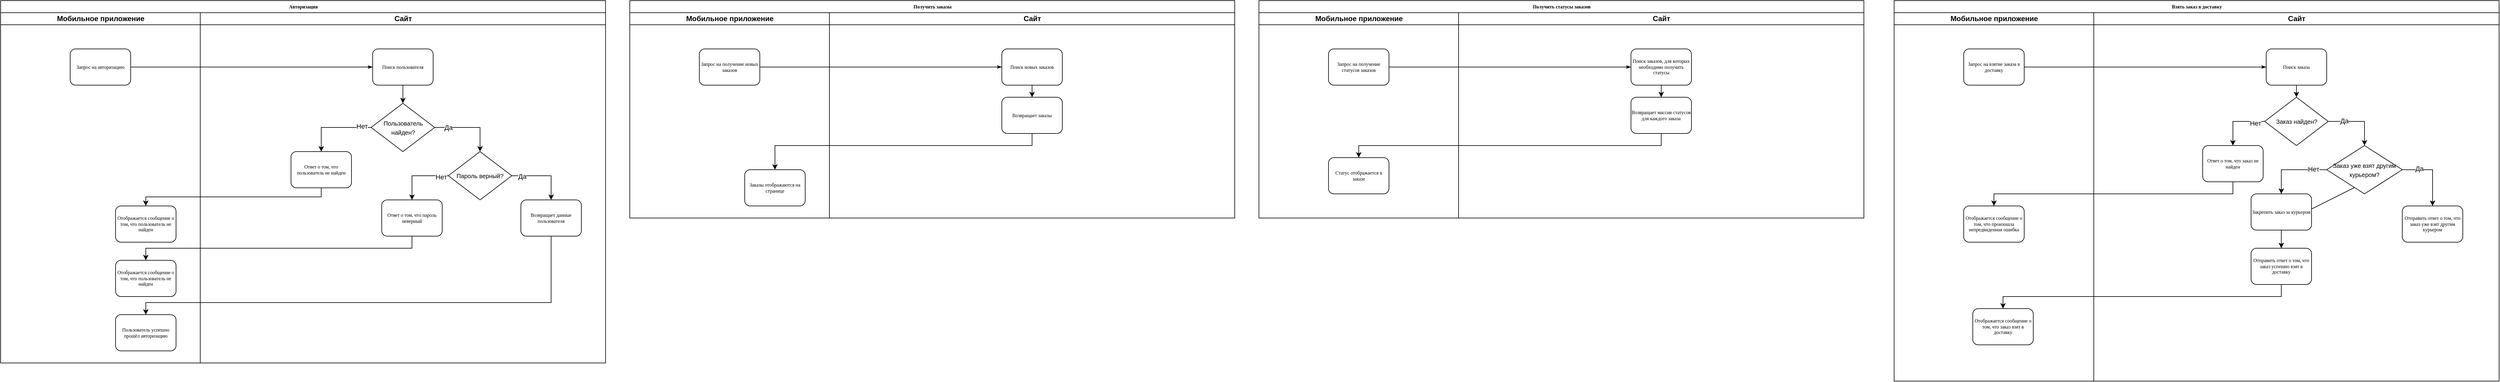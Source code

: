 <mxfile version="23.1.2" type="github">
  <diagram name="Page-1" id="74e2e168-ea6b-b213-b513-2b3c1d86103e">
    <mxGraphModel dx="1195" dy="659" grid="1" gridSize="10" guides="1" tooltips="1" connect="1" arrows="1" fold="1" page="1" pageScale="1" pageWidth="1100" pageHeight="850" background="none" math="0" shadow="0">
      <root>
        <mxCell id="0" />
        <mxCell id="1" parent="0" />
        <mxCell id="77e6c97f196da883-1" value="Авторизация" style="swimlane;html=1;childLayout=stackLayout;startSize=20;rounded=0;shadow=0;labelBackgroundColor=none;strokeWidth=1;fontFamily=Verdana;fontSize=8;align=center;" parent="1" vertex="1">
          <mxGeometry x="70" y="40" width="1000" height="600" as="geometry" />
        </mxCell>
        <mxCell id="77e6c97f196da883-2" value="Мобильное приложение" style="swimlane;html=1;startSize=20;" parent="77e6c97f196da883-1" vertex="1">
          <mxGeometry y="20" width="330" height="580" as="geometry" />
        </mxCell>
        <mxCell id="77e6c97f196da883-8" value="Запрос на авторизацию" style="rounded=1;whiteSpace=wrap;html=1;shadow=0;labelBackgroundColor=none;strokeWidth=1;fontFamily=Verdana;fontSize=8;align=center;" parent="77e6c97f196da883-2" vertex="1">
          <mxGeometry x="115" y="60" width="100" height="60" as="geometry" />
        </mxCell>
        <mxCell id="77e6c97f196da883-10" value="Отображается сообщение о том, что пользователь не найден" style="rounded=1;whiteSpace=wrap;html=1;shadow=0;labelBackgroundColor=none;strokeWidth=1;fontFamily=Verdana;fontSize=8;align=center;" parent="77e6c97f196da883-2" vertex="1">
          <mxGeometry x="190" y="320" width="100" height="60" as="geometry" />
        </mxCell>
        <mxCell id="v-ftOJANpUewum_d6OfY-17" value="Отображается сообщение о том, что пользователь не найден" style="rounded=1;whiteSpace=wrap;html=1;shadow=0;labelBackgroundColor=none;strokeWidth=1;fontFamily=Verdana;fontSize=8;align=center;" vertex="1" parent="77e6c97f196da883-2">
          <mxGeometry x="190" y="410" width="100" height="60" as="geometry" />
        </mxCell>
        <mxCell id="v-ftOJANpUewum_d6OfY-19" value="Пользователь успешно прошёл авторизацию" style="rounded=1;whiteSpace=wrap;html=1;shadow=0;labelBackgroundColor=none;strokeWidth=1;fontFamily=Verdana;fontSize=8;align=center;" vertex="1" parent="77e6c97f196da883-2">
          <mxGeometry x="190" y="500" width="100" height="60" as="geometry" />
        </mxCell>
        <mxCell id="77e6c97f196da883-26" style="edgeStyle=orthogonalEdgeStyle;rounded=1;html=1;labelBackgroundColor=none;startArrow=none;startFill=0;startSize=5;endArrow=classicThin;endFill=1;endSize=5;jettySize=auto;orthogonalLoop=1;strokeWidth=1;fontFamily=Verdana;fontSize=8" parent="77e6c97f196da883-1" source="77e6c97f196da883-8" target="77e6c97f196da883-11" edge="1">
          <mxGeometry relative="1" as="geometry" />
        </mxCell>
        <mxCell id="77e6c97f196da883-3" value="Сайт" style="swimlane;html=1;startSize=20;" parent="77e6c97f196da883-1" vertex="1">
          <mxGeometry x="330" y="20" width="670" height="580" as="geometry" />
        </mxCell>
        <mxCell id="77e6c97f196da883-11" value="Поиск пользователя" style="rounded=1;whiteSpace=wrap;html=1;shadow=0;labelBackgroundColor=none;strokeWidth=1;fontFamily=Verdana;fontSize=8;align=center;" parent="77e6c97f196da883-3" vertex="1">
          <mxGeometry x="285" y="60" width="100" height="60" as="geometry" />
        </mxCell>
        <mxCell id="v-ftOJANpUewum_d6OfY-1" value="&lt;font style=&quot;font-size: 10px;&quot;&gt;Пользователь найден?&lt;/font&gt;" style="rhombus;whiteSpace=wrap;html=1;" vertex="1" parent="77e6c97f196da883-3">
          <mxGeometry x="282.5" y="150" width="105" height="80" as="geometry" />
        </mxCell>
        <mxCell id="v-ftOJANpUewum_d6OfY-2" value="" style="endArrow=classic;html=1;rounded=0;exitX=0.5;exitY=1;exitDx=0;exitDy=0;entryX=0.5;entryY=0;entryDx=0;entryDy=0;" edge="1" parent="77e6c97f196da883-3" source="77e6c97f196da883-11" target="v-ftOJANpUewum_d6OfY-1">
          <mxGeometry width="50" height="50" relative="1" as="geometry">
            <mxPoint x="430" y="160" as="sourcePoint" />
            <mxPoint x="480" y="110" as="targetPoint" />
          </mxGeometry>
        </mxCell>
        <mxCell id="v-ftOJANpUewum_d6OfY-3" value="Ответ о том, что пользователь не найден" style="rounded=1;whiteSpace=wrap;html=1;shadow=0;labelBackgroundColor=none;strokeWidth=1;fontFamily=Verdana;fontSize=8;align=center;" vertex="1" parent="77e6c97f196da883-3">
          <mxGeometry x="150" y="230" width="100" height="60" as="geometry" />
        </mxCell>
        <mxCell id="v-ftOJANpUewum_d6OfY-4" value="" style="endArrow=classic;html=1;rounded=0;exitX=0;exitY=0.5;exitDx=0;exitDy=0;entryX=0.5;entryY=0;entryDx=0;entryDy=0;edgeStyle=orthogonalEdgeStyle;" edge="1" parent="77e6c97f196da883-3" source="v-ftOJANpUewum_d6OfY-1" target="v-ftOJANpUewum_d6OfY-3">
          <mxGeometry width="50" height="50" relative="1" as="geometry">
            <mxPoint x="200" y="200" as="sourcePoint" />
            <mxPoint x="250" y="150" as="targetPoint" />
          </mxGeometry>
        </mxCell>
        <mxCell id="v-ftOJANpUewum_d6OfY-5" value="Нет" style="edgeLabel;html=1;align=center;verticalAlign=middle;resizable=0;points=[];" vertex="1" connectable="0" parent="v-ftOJANpUewum_d6OfY-4">
          <mxGeometry x="-0.736" y="-2" relative="1" as="geometry">
            <mxPoint as="offset" />
          </mxGeometry>
        </mxCell>
        <mxCell id="v-ftOJANpUewum_d6OfY-7" value="&lt;font style=&quot;font-size: 10px;&quot;&gt;Пароль верный?&lt;/font&gt;" style="rhombus;whiteSpace=wrap;html=1;" vertex="1" parent="77e6c97f196da883-3">
          <mxGeometry x="410" y="230" width="105" height="80" as="geometry" />
        </mxCell>
        <mxCell id="v-ftOJANpUewum_d6OfY-8" value="" style="endArrow=classic;html=1;rounded=0;exitX=1;exitY=0.5;exitDx=0;exitDy=0;entryX=0.5;entryY=0;entryDx=0;entryDy=0;edgeStyle=orthogonalEdgeStyle;" edge="1" parent="77e6c97f196da883-3" source="v-ftOJANpUewum_d6OfY-1" target="v-ftOJANpUewum_d6OfY-7">
          <mxGeometry width="50" height="50" relative="1" as="geometry">
            <mxPoint x="400" y="200" as="sourcePoint" />
            <mxPoint x="500" y="160" as="targetPoint" />
          </mxGeometry>
        </mxCell>
        <mxCell id="v-ftOJANpUewum_d6OfY-14" value="Да" style="edgeLabel;html=1;align=center;verticalAlign=middle;resizable=0;points=[];" vertex="1" connectable="0" parent="v-ftOJANpUewum_d6OfY-8">
          <mxGeometry x="-0.611" relative="1" as="geometry">
            <mxPoint as="offset" />
          </mxGeometry>
        </mxCell>
        <mxCell id="v-ftOJANpUewum_d6OfY-9" value="Ответ о том, что пароль неверный" style="rounded=1;whiteSpace=wrap;html=1;shadow=0;labelBackgroundColor=none;strokeWidth=1;fontFamily=Verdana;fontSize=8;align=center;" vertex="1" parent="77e6c97f196da883-3">
          <mxGeometry x="300" y="310" width="100" height="60" as="geometry" />
        </mxCell>
        <mxCell id="v-ftOJANpUewum_d6OfY-10" value="Возвращает данные пользователя" style="rounded=1;whiteSpace=wrap;html=1;shadow=0;labelBackgroundColor=none;strokeWidth=1;fontFamily=Verdana;fontSize=8;align=center;" vertex="1" parent="77e6c97f196da883-3">
          <mxGeometry x="530" y="310" width="100" height="60" as="geometry" />
        </mxCell>
        <mxCell id="v-ftOJANpUewum_d6OfY-11" value="" style="endArrow=classic;html=1;rounded=0;exitX=0;exitY=0.5;exitDx=0;exitDy=0;entryX=0.5;entryY=0;entryDx=0;entryDy=0;edgeStyle=orthogonalEdgeStyle;" edge="1" parent="77e6c97f196da883-3" source="v-ftOJANpUewum_d6OfY-7" target="v-ftOJANpUewum_d6OfY-9">
          <mxGeometry width="50" height="50" relative="1" as="geometry">
            <mxPoint x="250" y="330" as="sourcePoint" />
            <mxPoint x="300" y="280" as="targetPoint" />
          </mxGeometry>
        </mxCell>
        <mxCell id="v-ftOJANpUewum_d6OfY-15" value="Нет" style="edgeLabel;html=1;align=center;verticalAlign=middle;resizable=0;points=[];" vertex="1" connectable="0" parent="v-ftOJANpUewum_d6OfY-11">
          <mxGeometry x="-0.761" y="2" relative="1" as="geometry">
            <mxPoint as="offset" />
          </mxGeometry>
        </mxCell>
        <mxCell id="v-ftOJANpUewum_d6OfY-12" value="" style="endArrow=classic;html=1;rounded=0;exitX=1;exitY=0.5;exitDx=0;exitDy=0;entryX=0.5;entryY=0;entryDx=0;entryDy=0;edgeStyle=orthogonalEdgeStyle;" edge="1" parent="77e6c97f196da883-3" source="v-ftOJANpUewum_d6OfY-7" target="v-ftOJANpUewum_d6OfY-10">
          <mxGeometry width="50" height="50" relative="1" as="geometry">
            <mxPoint x="420" y="280" as="sourcePoint" />
            <mxPoint x="280" y="360" as="targetPoint" />
          </mxGeometry>
        </mxCell>
        <mxCell id="v-ftOJANpUewum_d6OfY-13" value="Да" style="edgeLabel;html=1;align=center;verticalAlign=middle;resizable=0;points=[];" vertex="1" connectable="0" parent="v-ftOJANpUewum_d6OfY-12">
          <mxGeometry x="-0.683" y="-1" relative="1" as="geometry">
            <mxPoint as="offset" />
          </mxGeometry>
        </mxCell>
        <mxCell id="v-ftOJANpUewum_d6OfY-16" value="" style="endArrow=classic;html=1;rounded=0;exitX=0.5;exitY=1;exitDx=0;exitDy=0;entryX=0.5;entryY=0;entryDx=0;entryDy=0;edgeStyle=orthogonalEdgeStyle;" edge="1" parent="77e6c97f196da883-1" source="v-ftOJANpUewum_d6OfY-3" target="77e6c97f196da883-10">
          <mxGeometry width="50" height="50" relative="1" as="geometry">
            <mxPoint x="340" y="480" as="sourcePoint" />
            <mxPoint x="390" y="430" as="targetPoint" />
          </mxGeometry>
        </mxCell>
        <mxCell id="v-ftOJANpUewum_d6OfY-18" value="" style="endArrow=classic;html=1;rounded=0;exitX=0.5;exitY=1;exitDx=0;exitDy=0;entryX=0.5;entryY=0;entryDx=0;entryDy=0;edgeStyle=orthogonalEdgeStyle;" edge="1" parent="77e6c97f196da883-1" source="v-ftOJANpUewum_d6OfY-9" target="v-ftOJANpUewum_d6OfY-17">
          <mxGeometry width="50" height="50" relative="1" as="geometry">
            <mxPoint x="540" y="320" as="sourcePoint" />
            <mxPoint x="250" y="365" as="targetPoint" />
            <Array as="points">
              <mxPoint x="680" y="410" />
              <mxPoint x="240" y="410" />
            </Array>
          </mxGeometry>
        </mxCell>
        <mxCell id="v-ftOJANpUewum_d6OfY-20" value="" style="endArrow=classic;html=1;rounded=0;exitX=0.5;exitY=1;exitDx=0;exitDy=0;entryX=0.5;entryY=0;entryDx=0;entryDy=0;edgeStyle=orthogonalEdgeStyle;" edge="1" parent="77e6c97f196da883-1" source="v-ftOJANpUewum_d6OfY-10" target="v-ftOJANpUewum_d6OfY-19">
          <mxGeometry width="50" height="50" relative="1" as="geometry">
            <mxPoint x="690" y="560" as="sourcePoint" />
            <mxPoint x="740" y="510" as="targetPoint" />
            <Array as="points">
              <mxPoint x="910" y="500" />
              <mxPoint x="240" y="500" />
            </Array>
          </mxGeometry>
        </mxCell>
        <mxCell id="v-ftOJANpUewum_d6OfY-21" value="Получить заказы" style="swimlane;html=1;childLayout=stackLayout;startSize=20;rounded=0;shadow=0;labelBackgroundColor=none;strokeWidth=1;fontFamily=Verdana;fontSize=8;align=center;" vertex="1" parent="1">
          <mxGeometry x="1110" y="40" width="1000" height="360" as="geometry" />
        </mxCell>
        <mxCell id="v-ftOJANpUewum_d6OfY-22" value="Мобильное приложение" style="swimlane;html=1;startSize=20;" vertex="1" parent="v-ftOJANpUewum_d6OfY-21">
          <mxGeometry y="20" width="330" height="340" as="geometry" />
        </mxCell>
        <mxCell id="v-ftOJANpUewum_d6OfY-23" value="Запрос на получение новых заказов" style="rounded=1;whiteSpace=wrap;html=1;shadow=0;labelBackgroundColor=none;strokeWidth=1;fontFamily=Verdana;fontSize=8;align=center;" vertex="1" parent="v-ftOJANpUewum_d6OfY-22">
          <mxGeometry x="115" y="60" width="100" height="60" as="geometry" />
        </mxCell>
        <mxCell id="v-ftOJANpUewum_d6OfY-24" value="Заказы отображаются на странице" style="rounded=1;whiteSpace=wrap;html=1;shadow=0;labelBackgroundColor=none;strokeWidth=1;fontFamily=Verdana;fontSize=8;align=center;" vertex="1" parent="v-ftOJANpUewum_d6OfY-22">
          <mxGeometry x="190" y="260" width="100" height="60" as="geometry" />
        </mxCell>
        <mxCell id="v-ftOJANpUewum_d6OfY-27" style="edgeStyle=orthogonalEdgeStyle;rounded=1;html=1;labelBackgroundColor=none;startArrow=none;startFill=0;startSize=5;endArrow=classicThin;endFill=1;endSize=5;jettySize=auto;orthogonalLoop=1;strokeWidth=1;fontFamily=Verdana;fontSize=8" edge="1" parent="v-ftOJANpUewum_d6OfY-21" source="v-ftOJANpUewum_d6OfY-23" target="v-ftOJANpUewum_d6OfY-29">
          <mxGeometry relative="1" as="geometry" />
        </mxCell>
        <mxCell id="v-ftOJANpUewum_d6OfY-28" value="Сайт" style="swimlane;html=1;startSize=20;" vertex="1" parent="v-ftOJANpUewum_d6OfY-21">
          <mxGeometry x="330" y="20" width="670" height="340" as="geometry" />
        </mxCell>
        <mxCell id="v-ftOJANpUewum_d6OfY-29" value="Поиск новых заказов" style="rounded=1;whiteSpace=wrap;html=1;shadow=0;labelBackgroundColor=none;strokeWidth=1;fontFamily=Verdana;fontSize=8;align=center;" vertex="1" parent="v-ftOJANpUewum_d6OfY-28">
          <mxGeometry x="285" y="60" width="100" height="60" as="geometry" />
        </mxCell>
        <mxCell id="v-ftOJANpUewum_d6OfY-32" value="Возвращает заказы" style="rounded=1;whiteSpace=wrap;html=1;shadow=0;labelBackgroundColor=none;strokeWidth=1;fontFamily=Verdana;fontSize=8;align=center;" vertex="1" parent="v-ftOJANpUewum_d6OfY-28">
          <mxGeometry x="285" y="140" width="100" height="60" as="geometry" />
        </mxCell>
        <mxCell id="v-ftOJANpUewum_d6OfY-33" value="" style="endArrow=classic;html=1;rounded=0;exitX=0.5;exitY=1;exitDx=0;exitDy=0;entryX=0.5;entryY=0;entryDx=0;entryDy=0;edgeStyle=orthogonalEdgeStyle;" edge="1" parent="v-ftOJANpUewum_d6OfY-28" source="v-ftOJANpUewum_d6OfY-29" target="v-ftOJANpUewum_d6OfY-32">
          <mxGeometry width="50" height="50" relative="1" as="geometry">
            <mxPoint x="282.5" y="190" as="sourcePoint" />
            <mxPoint x="250" y="150" as="targetPoint" />
          </mxGeometry>
        </mxCell>
        <mxCell id="v-ftOJANpUewum_d6OfY-44" value="" style="endArrow=classic;html=1;rounded=0;exitX=0.5;exitY=1;exitDx=0;exitDy=0;entryX=0.5;entryY=0;entryDx=0;entryDy=0;edgeStyle=orthogonalEdgeStyle;" edge="1" parent="v-ftOJANpUewum_d6OfY-21" source="v-ftOJANpUewum_d6OfY-32" target="v-ftOJANpUewum_d6OfY-24">
          <mxGeometry width="50" height="50" relative="1" as="geometry">
            <mxPoint x="340" y="480" as="sourcePoint" />
            <mxPoint x="390" y="430" as="targetPoint" />
            <Array as="points">
              <mxPoint x="665" y="240" />
              <mxPoint x="240" y="240" />
            </Array>
          </mxGeometry>
        </mxCell>
        <mxCell id="v-ftOJANpUewum_d6OfY-49" value="Получить статусы заказов" style="swimlane;html=1;childLayout=stackLayout;startSize=20;rounded=0;shadow=0;labelBackgroundColor=none;strokeWidth=1;fontFamily=Verdana;fontSize=8;align=center;" vertex="1" parent="1">
          <mxGeometry x="2150" y="40" width="1000" height="360" as="geometry" />
        </mxCell>
        <mxCell id="v-ftOJANpUewum_d6OfY-50" value="Мобильное приложение" style="swimlane;html=1;startSize=20;" vertex="1" parent="v-ftOJANpUewum_d6OfY-49">
          <mxGeometry y="20" width="330" height="340" as="geometry" />
        </mxCell>
        <mxCell id="v-ftOJANpUewum_d6OfY-51" value="Запрос на получение статусов заказов" style="rounded=1;whiteSpace=wrap;html=1;shadow=0;labelBackgroundColor=none;strokeWidth=1;fontFamily=Verdana;fontSize=8;align=center;" vertex="1" parent="v-ftOJANpUewum_d6OfY-50">
          <mxGeometry x="115" y="60" width="100" height="60" as="geometry" />
        </mxCell>
        <mxCell id="v-ftOJANpUewum_d6OfY-52" value="Статус отображается в заказе" style="rounded=1;whiteSpace=wrap;html=1;shadow=0;labelBackgroundColor=none;strokeWidth=1;fontFamily=Verdana;fontSize=8;align=center;" vertex="1" parent="v-ftOJANpUewum_d6OfY-50">
          <mxGeometry x="115" y="240" width="100" height="60" as="geometry" />
        </mxCell>
        <mxCell id="v-ftOJANpUewum_d6OfY-53" style="edgeStyle=orthogonalEdgeStyle;rounded=1;html=1;labelBackgroundColor=none;startArrow=none;startFill=0;startSize=5;endArrow=classicThin;endFill=1;endSize=5;jettySize=auto;orthogonalLoop=1;strokeWidth=1;fontFamily=Verdana;fontSize=8" edge="1" parent="v-ftOJANpUewum_d6OfY-49" source="v-ftOJANpUewum_d6OfY-51" target="v-ftOJANpUewum_d6OfY-55">
          <mxGeometry relative="1" as="geometry" />
        </mxCell>
        <mxCell id="v-ftOJANpUewum_d6OfY-54" value="Сайт" style="swimlane;html=1;startSize=20;" vertex="1" parent="v-ftOJANpUewum_d6OfY-49">
          <mxGeometry x="330" y="20" width="670" height="340" as="geometry" />
        </mxCell>
        <mxCell id="v-ftOJANpUewum_d6OfY-55" value="Поиск заказов, для которых необходимо получить статусы" style="rounded=1;whiteSpace=wrap;html=1;shadow=0;labelBackgroundColor=none;strokeWidth=1;fontFamily=Verdana;fontSize=8;align=center;" vertex="1" parent="v-ftOJANpUewum_d6OfY-54">
          <mxGeometry x="285" y="60" width="100" height="60" as="geometry" />
        </mxCell>
        <mxCell id="v-ftOJANpUewum_d6OfY-56" value="Возвращает массив статусов для каждого заказа" style="rounded=1;whiteSpace=wrap;html=1;shadow=0;labelBackgroundColor=none;strokeWidth=1;fontFamily=Verdana;fontSize=8;align=center;" vertex="1" parent="v-ftOJANpUewum_d6OfY-54">
          <mxGeometry x="285" y="140" width="100" height="60" as="geometry" />
        </mxCell>
        <mxCell id="v-ftOJANpUewum_d6OfY-57" value="" style="endArrow=classic;html=1;rounded=0;exitX=0.5;exitY=1;exitDx=0;exitDy=0;entryX=0.5;entryY=0;entryDx=0;entryDy=0;edgeStyle=orthogonalEdgeStyle;" edge="1" parent="v-ftOJANpUewum_d6OfY-54" source="v-ftOJANpUewum_d6OfY-55" target="v-ftOJANpUewum_d6OfY-56">
          <mxGeometry width="50" height="50" relative="1" as="geometry">
            <mxPoint x="282.5" y="190" as="sourcePoint" />
            <mxPoint x="250" y="150" as="targetPoint" />
          </mxGeometry>
        </mxCell>
        <mxCell id="v-ftOJANpUewum_d6OfY-58" value="" style="endArrow=classic;html=1;rounded=0;exitX=0.5;exitY=1;exitDx=0;exitDy=0;entryX=0.5;entryY=0;entryDx=0;entryDy=0;edgeStyle=orthogonalEdgeStyle;" edge="1" parent="v-ftOJANpUewum_d6OfY-49" source="v-ftOJANpUewum_d6OfY-56" target="v-ftOJANpUewum_d6OfY-52">
          <mxGeometry width="50" height="50" relative="1" as="geometry">
            <mxPoint x="340" y="480" as="sourcePoint" />
            <mxPoint x="390" y="430" as="targetPoint" />
            <Array as="points">
              <mxPoint x="665" y="240" />
              <mxPoint x="165" y="240" />
            </Array>
          </mxGeometry>
        </mxCell>
        <mxCell id="v-ftOJANpUewum_d6OfY-59" value="Взять заказ в доставку" style="swimlane;html=1;childLayout=stackLayout;startSize=20;rounded=0;shadow=0;labelBackgroundColor=none;strokeWidth=1;fontFamily=Verdana;fontSize=8;align=center;" vertex="1" parent="1">
          <mxGeometry x="3200" y="40" width="1000" height="630" as="geometry" />
        </mxCell>
        <mxCell id="v-ftOJANpUewum_d6OfY-60" value="Мобильное приложение" style="swimlane;html=1;startSize=20;" vertex="1" parent="v-ftOJANpUewum_d6OfY-59">
          <mxGeometry y="20" width="330" height="610" as="geometry" />
        </mxCell>
        <mxCell id="v-ftOJANpUewum_d6OfY-61" value="Запрос на взятие заказа в доставку" style="rounded=1;whiteSpace=wrap;html=1;shadow=0;labelBackgroundColor=none;strokeWidth=1;fontFamily=Verdana;fontSize=8;align=center;" vertex="1" parent="v-ftOJANpUewum_d6OfY-60">
          <mxGeometry x="115" y="60" width="100" height="60" as="geometry" />
        </mxCell>
        <mxCell id="v-ftOJANpUewum_d6OfY-62" value="Отображается сообщение о том, что произошла непредвиденная ошибка" style="rounded=1;whiteSpace=wrap;html=1;shadow=0;labelBackgroundColor=none;strokeWidth=1;fontFamily=Verdana;fontSize=8;align=center;" vertex="1" parent="v-ftOJANpUewum_d6OfY-60">
          <mxGeometry x="115" y="320" width="100" height="60" as="geometry" />
        </mxCell>
        <mxCell id="v-ftOJANpUewum_d6OfY-90" value="Отображается сообщение о том, что заказ взят в доставку" style="rounded=1;whiteSpace=wrap;html=1;shadow=0;labelBackgroundColor=none;strokeWidth=1;fontFamily=Verdana;fontSize=8;align=center;" vertex="1" parent="v-ftOJANpUewum_d6OfY-60">
          <mxGeometry x="130" y="490" width="100" height="60" as="geometry" />
        </mxCell>
        <mxCell id="v-ftOJANpUewum_d6OfY-63" style="edgeStyle=orthogonalEdgeStyle;rounded=1;html=1;labelBackgroundColor=none;startArrow=none;startFill=0;startSize=5;endArrow=classicThin;endFill=1;endSize=5;jettySize=auto;orthogonalLoop=1;strokeWidth=1;fontFamily=Verdana;fontSize=8" edge="1" parent="v-ftOJANpUewum_d6OfY-59" source="v-ftOJANpUewum_d6OfY-61" target="v-ftOJANpUewum_d6OfY-65">
          <mxGeometry relative="1" as="geometry" />
        </mxCell>
        <mxCell id="v-ftOJANpUewum_d6OfY-64" value="Сайт" style="swimlane;html=1;startSize=20;" vertex="1" parent="v-ftOJANpUewum_d6OfY-59">
          <mxGeometry x="330" y="20" width="670" height="610" as="geometry" />
        </mxCell>
        <mxCell id="v-ftOJANpUewum_d6OfY-65" value="Поиск заказа" style="rounded=1;whiteSpace=wrap;html=1;shadow=0;labelBackgroundColor=none;strokeWidth=1;fontFamily=Verdana;fontSize=8;align=center;" vertex="1" parent="v-ftOJANpUewum_d6OfY-64">
          <mxGeometry x="285" y="60" width="100" height="60" as="geometry" />
        </mxCell>
        <mxCell id="v-ftOJANpUewum_d6OfY-67" value="" style="endArrow=classic;html=1;rounded=0;exitX=0.5;exitY=1;exitDx=0;exitDy=0;entryX=0.5;entryY=0;entryDx=0;entryDy=0;edgeStyle=orthogonalEdgeStyle;" edge="1" parent="v-ftOJANpUewum_d6OfY-64" source="v-ftOJANpUewum_d6OfY-65" target="v-ftOJANpUewum_d6OfY-69">
          <mxGeometry width="50" height="50" relative="1" as="geometry">
            <mxPoint x="282.5" y="190" as="sourcePoint" />
            <mxPoint x="335" y="140" as="targetPoint" />
          </mxGeometry>
        </mxCell>
        <mxCell id="v-ftOJANpUewum_d6OfY-69" value="&lt;font style=&quot;font-size: 10px;&quot;&gt;Заказ найден?&lt;/font&gt;" style="rhombus;whiteSpace=wrap;html=1;" vertex="1" parent="v-ftOJANpUewum_d6OfY-64">
          <mxGeometry x="282.5" y="140" width="105" height="80" as="geometry" />
        </mxCell>
        <mxCell id="v-ftOJANpUewum_d6OfY-70" value="Ответ о том, что заказ не найден" style="rounded=1;whiteSpace=wrap;html=1;shadow=0;labelBackgroundColor=none;strokeWidth=1;fontFamily=Verdana;fontSize=8;align=center;" vertex="1" parent="v-ftOJANpUewum_d6OfY-64">
          <mxGeometry x="180" y="220" width="100" height="60" as="geometry" />
        </mxCell>
        <mxCell id="v-ftOJANpUewum_d6OfY-71" value="" style="endArrow=classic;html=1;rounded=0;exitX=0;exitY=0.5;exitDx=0;exitDy=0;entryX=0.5;entryY=0;entryDx=0;entryDy=0;edgeStyle=orthogonalEdgeStyle;" edge="1" parent="v-ftOJANpUewum_d6OfY-64" source="v-ftOJANpUewum_d6OfY-69" target="v-ftOJANpUewum_d6OfY-70">
          <mxGeometry width="50" height="50" relative="1" as="geometry">
            <mxPoint x="100" y="200" as="sourcePoint" />
            <mxPoint x="150" y="150" as="targetPoint" />
          </mxGeometry>
        </mxCell>
        <mxCell id="v-ftOJANpUewum_d6OfY-72" value="Нет" style="edgeLabel;html=1;align=center;verticalAlign=middle;resizable=0;points=[];" vertex="1" connectable="0" parent="v-ftOJANpUewum_d6OfY-71">
          <mxGeometry x="-0.664" y="3" relative="1" as="geometry">
            <mxPoint as="offset" />
          </mxGeometry>
        </mxCell>
        <mxCell id="v-ftOJANpUewum_d6OfY-75" value="" style="endArrow=classic;html=1;rounded=0;exitX=1;exitY=0.5;exitDx=0;exitDy=0;entryX=0.5;entryY=0;entryDx=0;entryDy=0;edgeStyle=orthogonalEdgeStyle;" edge="1" parent="v-ftOJANpUewum_d6OfY-64" source="v-ftOJANpUewum_d6OfY-69" target="v-ftOJANpUewum_d6OfY-82">
          <mxGeometry width="50" height="50" relative="1" as="geometry">
            <mxPoint x="520" y="130" as="sourcePoint" />
            <mxPoint x="450" y="220" as="targetPoint" />
          </mxGeometry>
        </mxCell>
        <mxCell id="v-ftOJANpUewum_d6OfY-76" value="Да" style="edgeLabel;html=1;align=center;verticalAlign=middle;resizable=0;points=[];" vertex="1" connectable="0" parent="v-ftOJANpUewum_d6OfY-75">
          <mxGeometry x="-0.468" y="1" relative="1" as="geometry">
            <mxPoint as="offset" />
          </mxGeometry>
        </mxCell>
        <mxCell id="v-ftOJANpUewum_d6OfY-77" value="" style="endArrow=classic;html=1;rounded=0;exitX=0.5;exitY=1;exitDx=0;exitDy=0;entryX=0.5;entryY=0;entryDx=0;entryDy=0;" edge="1" parent="v-ftOJANpUewum_d6OfY-64" target="v-ftOJANpUewum_d6OfY-74">
          <mxGeometry width="50" height="50" relative="1" as="geometry">
            <mxPoint x="450" y="280.0" as="sourcePoint" />
            <mxPoint x="350" y="330" as="targetPoint" />
          </mxGeometry>
        </mxCell>
        <mxCell id="v-ftOJANpUewum_d6OfY-82" value="&lt;font style=&quot;font-size: 10px;&quot;&gt;Заказ уже взят другим курьером?&lt;/font&gt;" style="rhombus;whiteSpace=wrap;html=1;" vertex="1" parent="v-ftOJANpUewum_d6OfY-64">
          <mxGeometry x="385" y="220" width="125" height="80" as="geometry" />
        </mxCell>
        <mxCell id="v-ftOJANpUewum_d6OfY-84" value="Отправить ответ о том, что заказ уже взят другим курьером" style="rounded=1;whiteSpace=wrap;html=1;shadow=0;labelBackgroundColor=none;strokeWidth=1;fontFamily=Verdana;fontSize=8;align=center;" vertex="1" parent="v-ftOJANpUewum_d6OfY-64">
          <mxGeometry x="510" y="320" width="100" height="60" as="geometry" />
        </mxCell>
        <mxCell id="v-ftOJANpUewum_d6OfY-85" value="" style="endArrow=classic;html=1;rounded=0;exitX=1;exitY=0.5;exitDx=0;exitDy=0;entryX=0.5;entryY=0;entryDx=0;entryDy=0;edgeStyle=orthogonalEdgeStyle;" edge="1" parent="v-ftOJANpUewum_d6OfY-64" source="v-ftOJANpUewum_d6OfY-82" target="v-ftOJANpUewum_d6OfY-84">
          <mxGeometry width="50" height="50" relative="1" as="geometry">
            <mxPoint x="480" y="410" as="sourcePoint" />
            <mxPoint x="530" y="360" as="targetPoint" />
          </mxGeometry>
        </mxCell>
        <mxCell id="v-ftOJANpUewum_d6OfY-86" value="Да" style="edgeLabel;html=1;align=center;verticalAlign=middle;resizable=0;points=[];" vertex="1" connectable="0" parent="v-ftOJANpUewum_d6OfY-85">
          <mxGeometry x="-0.499" y="2" relative="1" as="geometry">
            <mxPoint as="offset" />
          </mxGeometry>
        </mxCell>
        <mxCell id="v-ftOJANpUewum_d6OfY-80" value="Закрепить заказ за курьером" style="rounded=1;whiteSpace=wrap;html=1;shadow=0;labelBackgroundColor=none;strokeWidth=1;fontFamily=Verdana;fontSize=8;align=center;" vertex="1" parent="v-ftOJANpUewum_d6OfY-64">
          <mxGeometry x="260" y="300" width="100" height="60" as="geometry" />
        </mxCell>
        <mxCell id="v-ftOJANpUewum_d6OfY-81" value="Отправить ответ о том, что заказ успешно взят в доставку" style="rounded=1;whiteSpace=wrap;html=1;shadow=0;labelBackgroundColor=none;strokeWidth=1;fontFamily=Verdana;fontSize=8;align=center;" vertex="1" parent="v-ftOJANpUewum_d6OfY-64">
          <mxGeometry x="260" y="390" width="100" height="60" as="geometry" />
        </mxCell>
        <mxCell id="v-ftOJANpUewum_d6OfY-87" value="" style="endArrow=classic;html=1;rounded=0;exitX=0;exitY=0.5;exitDx=0;exitDy=0;entryX=0.5;entryY=0;entryDx=0;entryDy=0;edgeStyle=orthogonalEdgeStyle;" edge="1" parent="v-ftOJANpUewum_d6OfY-64" source="v-ftOJANpUewum_d6OfY-82" target="v-ftOJANpUewum_d6OfY-80">
          <mxGeometry width="50" height="50" relative="1" as="geometry">
            <mxPoint x="330" y="300" as="sourcePoint" />
            <mxPoint x="380" y="250" as="targetPoint" />
          </mxGeometry>
        </mxCell>
        <mxCell id="v-ftOJANpUewum_d6OfY-88" value="Нет" style="edgeLabel;html=1;align=center;verticalAlign=middle;resizable=0;points=[];" vertex="1" connectable="0" parent="v-ftOJANpUewum_d6OfY-87">
          <mxGeometry x="-0.607" y="-1" relative="1" as="geometry">
            <mxPoint as="offset" />
          </mxGeometry>
        </mxCell>
        <mxCell id="v-ftOJANpUewum_d6OfY-89" value="" style="endArrow=classic;html=1;rounded=0;exitX=0.5;exitY=1;exitDx=0;exitDy=0;entryX=0.5;entryY=0;entryDx=0;entryDy=0;" edge="1" parent="v-ftOJANpUewum_d6OfY-64" source="v-ftOJANpUewum_d6OfY-80" target="v-ftOJANpUewum_d6OfY-81">
          <mxGeometry width="50" height="50" relative="1" as="geometry">
            <mxPoint x="230" y="420" as="sourcePoint" />
            <mxPoint x="280" y="370" as="targetPoint" />
          </mxGeometry>
        </mxCell>
        <mxCell id="v-ftOJANpUewum_d6OfY-78" value="" style="endArrow=classic;html=1;rounded=0;exitX=0.5;exitY=1;exitDx=0;exitDy=0;entryX=0.5;entryY=0;entryDx=0;entryDy=0;edgeStyle=orthogonalEdgeStyle;" edge="1" parent="v-ftOJANpUewum_d6OfY-59" source="v-ftOJANpUewum_d6OfY-70" target="v-ftOJANpUewum_d6OfY-62">
          <mxGeometry width="50" height="50" relative="1" as="geometry">
            <mxPoint x="530" y="420" as="sourcePoint" />
            <mxPoint x="580" y="370" as="targetPoint" />
            <Array as="points">
              <mxPoint x="560" y="320" />
              <mxPoint x="165" y="320" />
            </Array>
          </mxGeometry>
        </mxCell>
        <mxCell id="v-ftOJANpUewum_d6OfY-91" value="" style="endArrow=classic;html=1;rounded=0;exitX=0.5;exitY=1;exitDx=0;exitDy=0;entryX=0.5;entryY=0;entryDx=0;entryDy=0;edgeStyle=orthogonalEdgeStyle;" edge="1" parent="v-ftOJANpUewum_d6OfY-59" source="v-ftOJANpUewum_d6OfY-81" target="v-ftOJANpUewum_d6OfY-90">
          <mxGeometry width="50" height="50" relative="1" as="geometry">
            <mxPoint x="460" y="550" as="sourcePoint" />
            <mxPoint x="510" y="500" as="targetPoint" />
          </mxGeometry>
        </mxCell>
      </root>
    </mxGraphModel>
  </diagram>
</mxfile>
